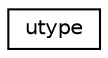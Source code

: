 digraph "Graphical Class Hierarchy"
{
 // INTERACTIVE_SVG=YES
  edge [fontname="Helvetica",fontsize="10",labelfontname="Helvetica",labelfontsize="10"];
  node [fontname="Helvetica",fontsize="10",shape=record];
  rankdir="LR";
  Node0 [label="utype",height=0.2,width=0.4,color="black", fillcolor="white", style="filled",URL="$unionutype.html",tooltip="Scalar value type Union. "];
}
